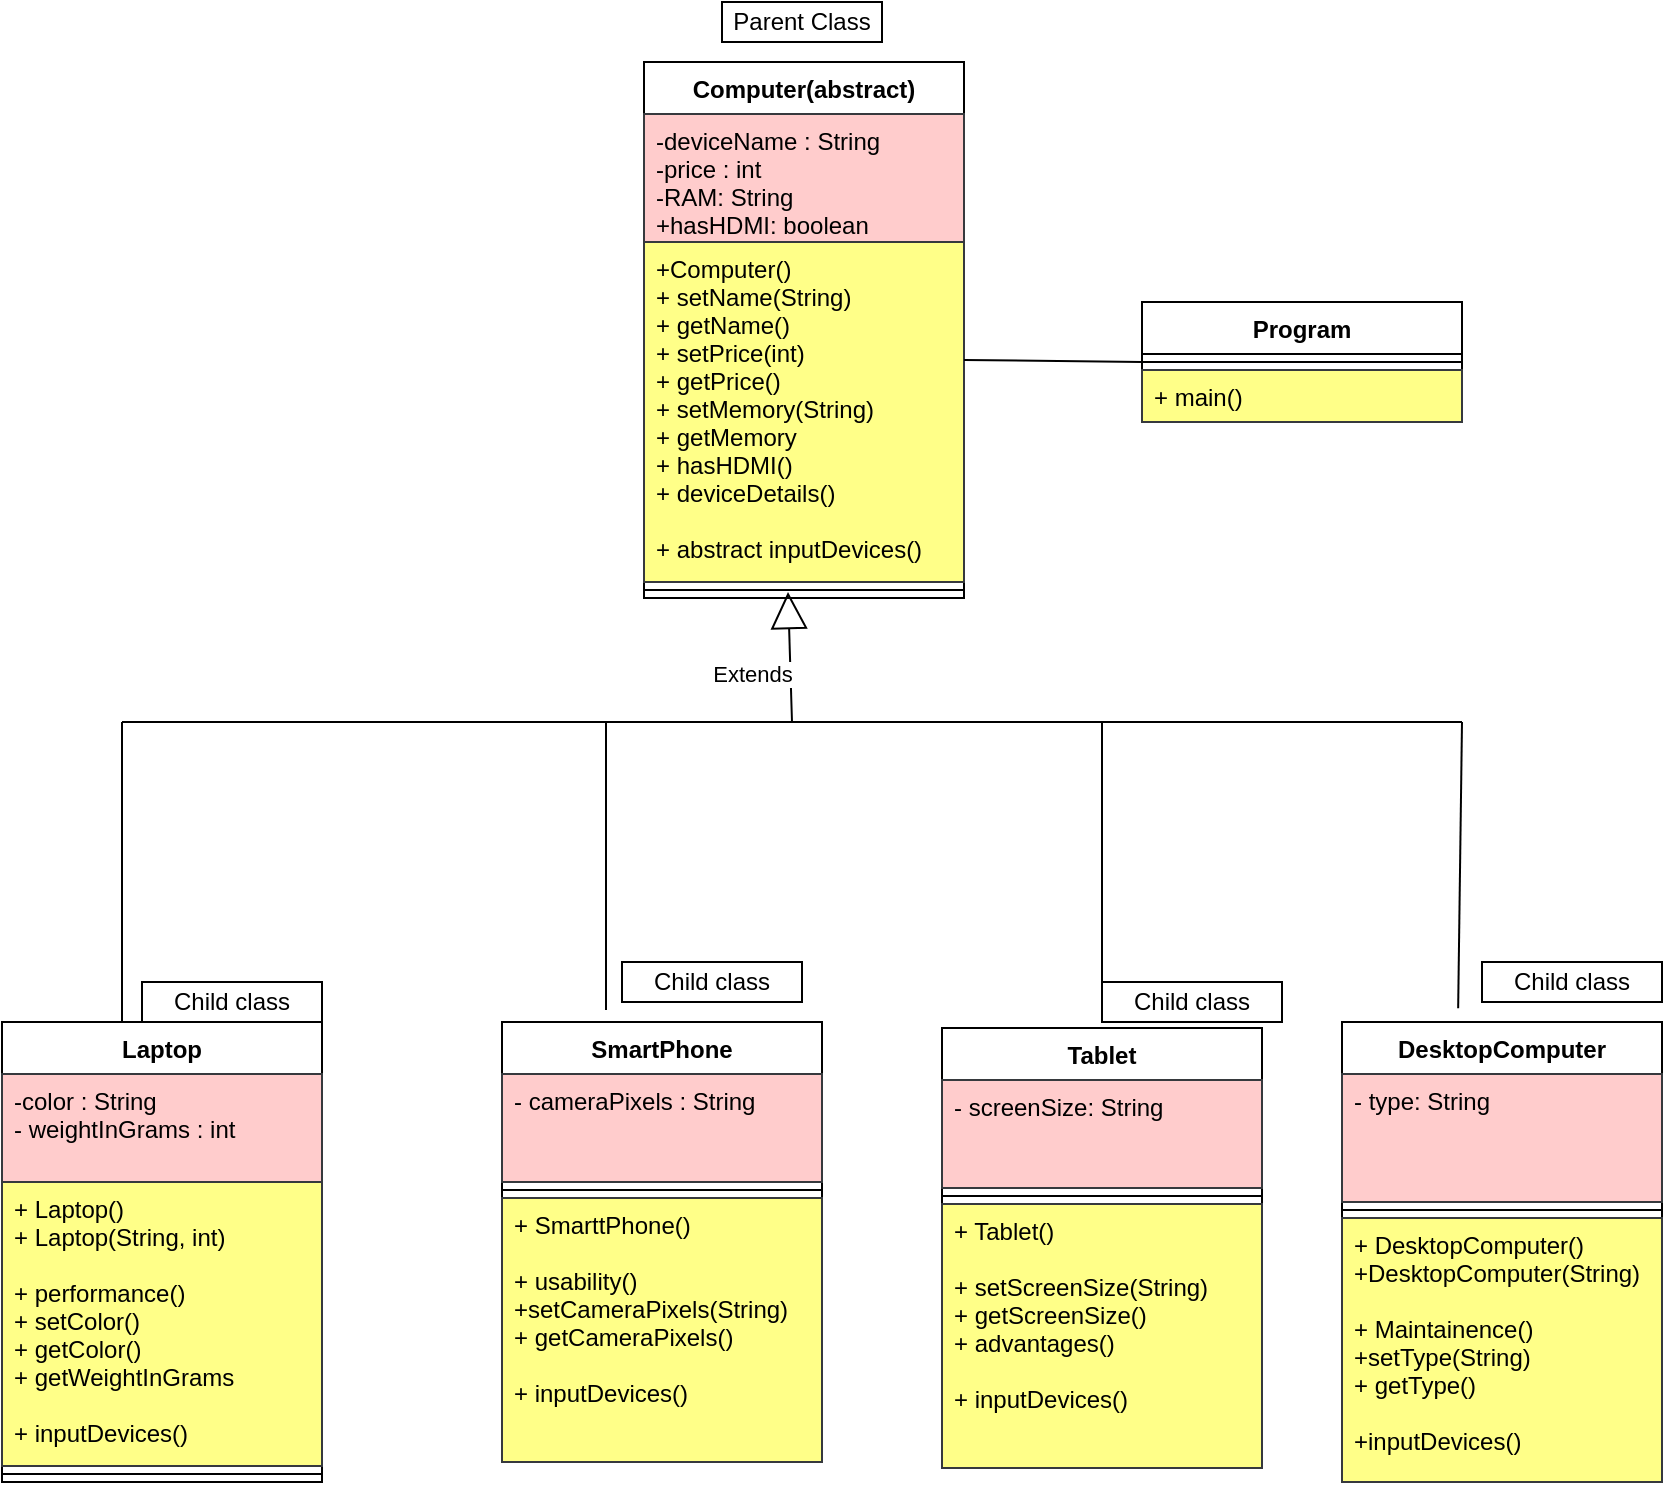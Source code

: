 <mxfile version="20.6.0" type="github">
  <diagram id="Juxt1GDownKfmOn9Un50" name="Page-1">
    <mxGraphModel dx="868" dy="450" grid="1" gridSize="10" guides="1" tooltips="1" connect="1" arrows="1" fold="1" page="1" pageScale="1" pageWidth="850" pageHeight="1100" math="0" shadow="0">
      <root>
        <mxCell id="0" />
        <mxCell id="1" parent="0" />
        <mxCell id="tdOqcuPv-V5w8VtgRjol-1" value="Computer(abstract)" style="swimlane;fontStyle=1;align=center;verticalAlign=top;childLayout=stackLayout;horizontal=1;startSize=26;horizontalStack=0;resizeParent=1;resizeParentMax=0;resizeLast=0;collapsible=1;marginBottom=0;" parent="1" vertex="1">
          <mxGeometry x="331" y="30" width="160" height="268" as="geometry" />
        </mxCell>
        <mxCell id="tdOqcuPv-V5w8VtgRjol-2" value="-deviceName : String&#xa;-price : int&#xa;-RAM: String&#xa;+hasHDMI: boolean" style="text;strokeColor=#36393d;fillColor=#ffcccc;align=left;verticalAlign=top;spacingLeft=4;spacingRight=4;overflow=hidden;rotatable=0;points=[[0,0.5],[1,0.5]];portConstraint=eastwest;" parent="tdOqcuPv-V5w8VtgRjol-1" vertex="1">
          <mxGeometry y="26" width="160" height="64" as="geometry" />
        </mxCell>
        <mxCell id="tdOqcuPv-V5w8VtgRjol-4" value="+Computer()&#xa;+ setName(String)&#xa;+ getName()&#xa;+ setPrice(int)&#xa;+ getPrice()&#xa;+ setMemory(String)&#xa;+ getMemory&#xa;+ hasHDMI()&#xa;+ deviceDetails()&#xa;&#xa;+ abstract inputDevices()&#xa;" style="text;align=left;verticalAlign=top;spacingLeft=4;spacingRight=4;overflow=hidden;rotatable=0;points=[[0,0.5],[1,0.5]];portConstraint=eastwest;fillColor=#ffff88;strokeColor=#36393d;" parent="tdOqcuPv-V5w8VtgRjol-1" vertex="1">
          <mxGeometry y="90" width="160" height="170" as="geometry" />
        </mxCell>
        <mxCell id="tdOqcuPv-V5w8VtgRjol-3" value="" style="line;strokeWidth=1;fillColor=none;align=left;verticalAlign=middle;spacingTop=-1;spacingLeft=3;spacingRight=3;rotatable=0;labelPosition=right;points=[];portConstraint=eastwest;strokeColor=inherit;" parent="tdOqcuPv-V5w8VtgRjol-1" vertex="1">
          <mxGeometry y="260" width="160" height="8" as="geometry" />
        </mxCell>
        <mxCell id="tdOqcuPv-V5w8VtgRjol-5" value="DesktopComputer" style="swimlane;fontStyle=1;align=center;verticalAlign=top;childLayout=stackLayout;horizontal=1;startSize=26;horizontalStack=0;resizeParent=1;resizeParentMax=0;resizeLast=0;collapsible=1;marginBottom=0;" parent="1" vertex="1">
          <mxGeometry x="680" y="510" width="160" height="230" as="geometry" />
        </mxCell>
        <mxCell id="tdOqcuPv-V5w8VtgRjol-6" value="- type: String&#xa;" style="text;strokeColor=#36393d;fillColor=#ffcccc;align=left;verticalAlign=top;spacingLeft=4;spacingRight=4;overflow=hidden;rotatable=0;points=[[0,0.5],[1,0.5]];portConstraint=eastwest;" parent="tdOqcuPv-V5w8VtgRjol-5" vertex="1">
          <mxGeometry y="26" width="160" height="64" as="geometry" />
        </mxCell>
        <mxCell id="tdOqcuPv-V5w8VtgRjol-7" value="" style="line;strokeWidth=1;fillColor=none;align=left;verticalAlign=middle;spacingTop=-1;spacingLeft=3;spacingRight=3;rotatable=0;labelPosition=right;points=[];portConstraint=eastwest;strokeColor=inherit;" parent="tdOqcuPv-V5w8VtgRjol-5" vertex="1">
          <mxGeometry y="90" width="160" height="8" as="geometry" />
        </mxCell>
        <mxCell id="tdOqcuPv-V5w8VtgRjol-8" value="+ DesktopComputer()&#xa;+DesktopComputer(String)&#xa;&#xa;+ Maintainence()&#xa;+setType(String)&#xa;+ getType()&#xa;&#xa;+inputDevices()&#xa;" style="text;strokeColor=#36393d;fillColor=#ffff88;align=left;verticalAlign=top;spacingLeft=4;spacingRight=4;overflow=hidden;rotatable=0;points=[[0,0.5],[1,0.5]];portConstraint=eastwest;" parent="tdOqcuPv-V5w8VtgRjol-5" vertex="1">
          <mxGeometry y="98" width="160" height="132" as="geometry" />
        </mxCell>
        <mxCell id="tdOqcuPv-V5w8VtgRjol-9" value="Laptop" style="swimlane;fontStyle=1;align=center;verticalAlign=top;childLayout=stackLayout;horizontal=1;startSize=26;horizontalStack=0;resizeParent=1;resizeParentMax=0;resizeLast=0;collapsible=1;marginBottom=0;" parent="1" vertex="1">
          <mxGeometry x="10" y="510" width="160" height="230" as="geometry" />
        </mxCell>
        <mxCell id="tdOqcuPv-V5w8VtgRjol-10" value="-color : String&#xa;- weightInGrams : int" style="text;strokeColor=#36393d;fillColor=#ffcccc;align=left;verticalAlign=top;spacingLeft=4;spacingRight=4;overflow=hidden;rotatable=0;points=[[0,0.5],[1,0.5]];portConstraint=eastwest;" parent="tdOqcuPv-V5w8VtgRjol-9" vertex="1">
          <mxGeometry y="26" width="160" height="54" as="geometry" />
        </mxCell>
        <mxCell id="tdOqcuPv-V5w8VtgRjol-12" value="+ Laptop()&#xa;+ Laptop(String, int)&#xa;&#xa;+ performance()&#xa;+ setColor()&#xa;+ getColor()&#xa;+ getWeightInGrams&#xa;&#xa;+ inputDevices()" style="text;strokeColor=#36393d;fillColor=#ffff88;align=left;verticalAlign=top;spacingLeft=4;spacingRight=4;overflow=hidden;rotatable=0;points=[[0,0.5],[1,0.5]];portConstraint=eastwest;" parent="tdOqcuPv-V5w8VtgRjol-9" vertex="1">
          <mxGeometry y="80" width="160" height="142" as="geometry" />
        </mxCell>
        <mxCell id="tdOqcuPv-V5w8VtgRjol-11" value="" style="line;strokeWidth=1;fillColor=none;align=left;verticalAlign=middle;spacingTop=-1;spacingLeft=3;spacingRight=3;rotatable=0;labelPosition=right;points=[];portConstraint=eastwest;strokeColor=inherit;" parent="tdOqcuPv-V5w8VtgRjol-9" vertex="1">
          <mxGeometry y="222" width="160" height="8" as="geometry" />
        </mxCell>
        <mxCell id="tdOqcuPv-V5w8VtgRjol-13" value="SmartPhone" style="swimlane;fontStyle=1;align=center;verticalAlign=top;childLayout=stackLayout;horizontal=1;startSize=26;horizontalStack=0;resizeParent=1;resizeParentMax=0;resizeLast=0;collapsible=1;marginBottom=0;" parent="1" vertex="1">
          <mxGeometry x="260" y="510" width="160" height="220" as="geometry" />
        </mxCell>
        <mxCell id="tdOqcuPv-V5w8VtgRjol-14" value="- cameraPixels : String" style="text;strokeColor=#36393d;fillColor=#ffcccc;align=left;verticalAlign=top;spacingLeft=4;spacingRight=4;overflow=hidden;rotatable=0;points=[[0,0.5],[1,0.5]];portConstraint=eastwest;" parent="tdOqcuPv-V5w8VtgRjol-13" vertex="1">
          <mxGeometry y="26" width="160" height="54" as="geometry" />
        </mxCell>
        <mxCell id="tdOqcuPv-V5w8VtgRjol-15" value="" style="line;strokeWidth=1;fillColor=none;align=left;verticalAlign=middle;spacingTop=-1;spacingLeft=3;spacingRight=3;rotatable=0;labelPosition=right;points=[];portConstraint=eastwest;strokeColor=inherit;" parent="tdOqcuPv-V5w8VtgRjol-13" vertex="1">
          <mxGeometry y="80" width="160" height="8" as="geometry" />
        </mxCell>
        <mxCell id="tdOqcuPv-V5w8VtgRjol-16" value="+ SmarttPhone()&#xa;&#xa;+ usability()&#xa;+setCameraPixels(String)&#xa;+ getCameraPixels()&#xa;&#xa;+ inputDevices()" style="text;strokeColor=#36393d;fillColor=#ffff88;align=left;verticalAlign=top;spacingLeft=4;spacingRight=4;overflow=hidden;rotatable=0;points=[[0,0.5],[1,0.5]];portConstraint=eastwest;" parent="tdOqcuPv-V5w8VtgRjol-13" vertex="1">
          <mxGeometry y="88" width="160" height="132" as="geometry" />
        </mxCell>
        <mxCell id="tdOqcuPv-V5w8VtgRjol-17" value="Tablet" style="swimlane;fontStyle=1;align=center;verticalAlign=top;childLayout=stackLayout;horizontal=1;startSize=26;horizontalStack=0;resizeParent=1;resizeParentMax=0;resizeLast=0;collapsible=1;marginBottom=0;" parent="1" vertex="1">
          <mxGeometry x="480" y="513" width="160" height="220" as="geometry" />
        </mxCell>
        <mxCell id="tdOqcuPv-V5w8VtgRjol-18" value="- screenSize: String" style="text;strokeColor=#36393d;fillColor=#ffcccc;align=left;verticalAlign=top;spacingLeft=4;spacingRight=4;overflow=hidden;rotatable=0;points=[[0,0.5],[1,0.5]];portConstraint=eastwest;" parent="tdOqcuPv-V5w8VtgRjol-17" vertex="1">
          <mxGeometry y="26" width="160" height="54" as="geometry" />
        </mxCell>
        <mxCell id="tdOqcuPv-V5w8VtgRjol-19" value="" style="line;strokeWidth=1;fillColor=none;align=left;verticalAlign=middle;spacingTop=-1;spacingLeft=3;spacingRight=3;rotatable=0;labelPosition=right;points=[];portConstraint=eastwest;strokeColor=inherit;" parent="tdOqcuPv-V5w8VtgRjol-17" vertex="1">
          <mxGeometry y="80" width="160" height="8" as="geometry" />
        </mxCell>
        <mxCell id="tdOqcuPv-V5w8VtgRjol-20" value="+ Tablet()&#xa;&#xa;+ setScreenSize(String)&#xa;+ getScreenSize()&#xa;+ advantages()&#xa;&#xa;+ inputDevices()" style="text;strokeColor=#36393d;fillColor=#ffff88;align=left;verticalAlign=top;spacingLeft=4;spacingRight=4;overflow=hidden;rotatable=0;points=[[0,0.5],[1,0.5]];portConstraint=eastwest;" parent="tdOqcuPv-V5w8VtgRjol-17" vertex="1">
          <mxGeometry y="88" width="160" height="132" as="geometry" />
        </mxCell>
        <mxCell id="tdOqcuPv-V5w8VtgRjol-23" value="Child class" style="rounded=0;whiteSpace=wrap;html=1;" parent="1" vertex="1">
          <mxGeometry x="80" y="490" width="90" height="20" as="geometry" />
        </mxCell>
        <mxCell id="tdOqcuPv-V5w8VtgRjol-24" value="Child class" style="rounded=0;whiteSpace=wrap;html=1;" parent="1" vertex="1">
          <mxGeometry x="320" y="480" width="90" height="20" as="geometry" />
        </mxCell>
        <mxCell id="tdOqcuPv-V5w8VtgRjol-25" value="Child class" style="rounded=0;whiteSpace=wrap;html=1;" parent="1" vertex="1">
          <mxGeometry x="560" y="490" width="90" height="20" as="geometry" />
        </mxCell>
        <mxCell id="tdOqcuPv-V5w8VtgRjol-26" value="Child class" style="rounded=0;whiteSpace=wrap;html=1;" parent="1" vertex="1">
          <mxGeometry x="750" y="480" width="90" height="20" as="geometry" />
        </mxCell>
        <mxCell id="tdOqcuPv-V5w8VtgRjol-27" value="Parent Class" style="rounded=0;whiteSpace=wrap;html=1;" parent="1" vertex="1">
          <mxGeometry x="370" width="80" height="20" as="geometry" />
        </mxCell>
        <mxCell id="tdOqcuPv-V5w8VtgRjol-28" value="" style="endArrow=none;html=1;rounded=0;" parent="1" edge="1">
          <mxGeometry width="50" height="50" relative="1" as="geometry">
            <mxPoint x="70" y="360" as="sourcePoint" />
            <mxPoint x="740" y="360" as="targetPoint" />
            <Array as="points">
              <mxPoint x="400" y="360" />
            </Array>
          </mxGeometry>
        </mxCell>
        <mxCell id="tdOqcuPv-V5w8VtgRjol-29" value="" style="endArrow=none;html=1;rounded=0;exitX=0.375;exitY=0;exitDx=0;exitDy=0;exitPerimeter=0;" parent="1" source="tdOqcuPv-V5w8VtgRjol-9" edge="1">
          <mxGeometry width="50" height="50" relative="1" as="geometry">
            <mxPoint x="70" y="300" as="sourcePoint" />
            <mxPoint x="70" y="360" as="targetPoint" />
          </mxGeometry>
        </mxCell>
        <mxCell id="tdOqcuPv-V5w8VtgRjol-30" value="" style="endArrow=none;html=1;rounded=0;" parent="1" edge="1">
          <mxGeometry width="50" height="50" relative="1" as="geometry">
            <mxPoint x="560" y="510" as="sourcePoint" />
            <mxPoint x="560" y="360" as="targetPoint" />
          </mxGeometry>
        </mxCell>
        <mxCell id="tdOqcuPv-V5w8VtgRjol-31" value="" style="endArrow=none;html=1;rounded=0;exitX=0.325;exitY=-0.027;exitDx=0;exitDy=0;exitPerimeter=0;" parent="1" source="tdOqcuPv-V5w8VtgRjol-13" edge="1">
          <mxGeometry width="50" height="50" relative="1" as="geometry">
            <mxPoint x="310" y="310" as="sourcePoint" />
            <mxPoint x="312" y="360" as="targetPoint" />
          </mxGeometry>
        </mxCell>
        <mxCell id="tdOqcuPv-V5w8VtgRjol-32" value="" style="endArrow=none;html=1;rounded=0;exitX=0.363;exitY=-0.03;exitDx=0;exitDy=0;exitPerimeter=0;" parent="1" source="tdOqcuPv-V5w8VtgRjol-5" edge="1">
          <mxGeometry width="50" height="50" relative="1" as="geometry">
            <mxPoint x="740" y="310" as="sourcePoint" />
            <mxPoint x="740" y="360" as="targetPoint" />
          </mxGeometry>
        </mxCell>
        <mxCell id="tdOqcuPv-V5w8VtgRjol-34" value="Extends" style="endArrow=block;endSize=16;endFill=0;html=1;rounded=0;entryX=0.45;entryY=0.625;entryDx=0;entryDy=0;entryPerimeter=0;" parent="1" target="tdOqcuPv-V5w8VtgRjol-3" edge="1">
          <mxGeometry x="-0.235" y="19" width="160" relative="1" as="geometry">
            <mxPoint x="405" y="360" as="sourcePoint" />
            <mxPoint x="405" y="310" as="targetPoint" />
            <mxPoint as="offset" />
          </mxGeometry>
        </mxCell>
        <mxCell id="hOl1YvcaIpcVuIxt1p91-1" value="" style="endArrow=none;html=1;rounded=0;exitX=1;exitY=0.347;exitDx=0;exitDy=0;exitPerimeter=0;" edge="1" parent="1" source="tdOqcuPv-V5w8VtgRjol-4">
          <mxGeometry width="50" height="50" relative="1" as="geometry">
            <mxPoint x="500" y="180" as="sourcePoint" />
            <mxPoint x="580" y="180" as="targetPoint" />
          </mxGeometry>
        </mxCell>
        <mxCell id="hOl1YvcaIpcVuIxt1p91-2" value="Program" style="swimlane;fontStyle=1;align=center;verticalAlign=top;childLayout=stackLayout;horizontal=1;startSize=26;horizontalStack=0;resizeParent=1;resizeParentMax=0;resizeLast=0;collapsible=1;marginBottom=0;" vertex="1" parent="1">
          <mxGeometry x="580" y="150" width="160" height="60" as="geometry" />
        </mxCell>
        <mxCell id="hOl1YvcaIpcVuIxt1p91-4" value="" style="line;strokeWidth=1;fillColor=none;align=left;verticalAlign=middle;spacingTop=-1;spacingLeft=3;spacingRight=3;rotatable=0;labelPosition=right;points=[];portConstraint=eastwest;strokeColor=inherit;" vertex="1" parent="hOl1YvcaIpcVuIxt1p91-2">
          <mxGeometry y="26" width="160" height="8" as="geometry" />
        </mxCell>
        <mxCell id="hOl1YvcaIpcVuIxt1p91-5" value="+ main()" style="text;strokeColor=#36393d;fillColor=#ffff88;align=left;verticalAlign=top;spacingLeft=4;spacingRight=4;overflow=hidden;rotatable=0;points=[[0,0.5],[1,0.5]];portConstraint=eastwest;" vertex="1" parent="hOl1YvcaIpcVuIxt1p91-2">
          <mxGeometry y="34" width="160" height="26" as="geometry" />
        </mxCell>
      </root>
    </mxGraphModel>
  </diagram>
</mxfile>
